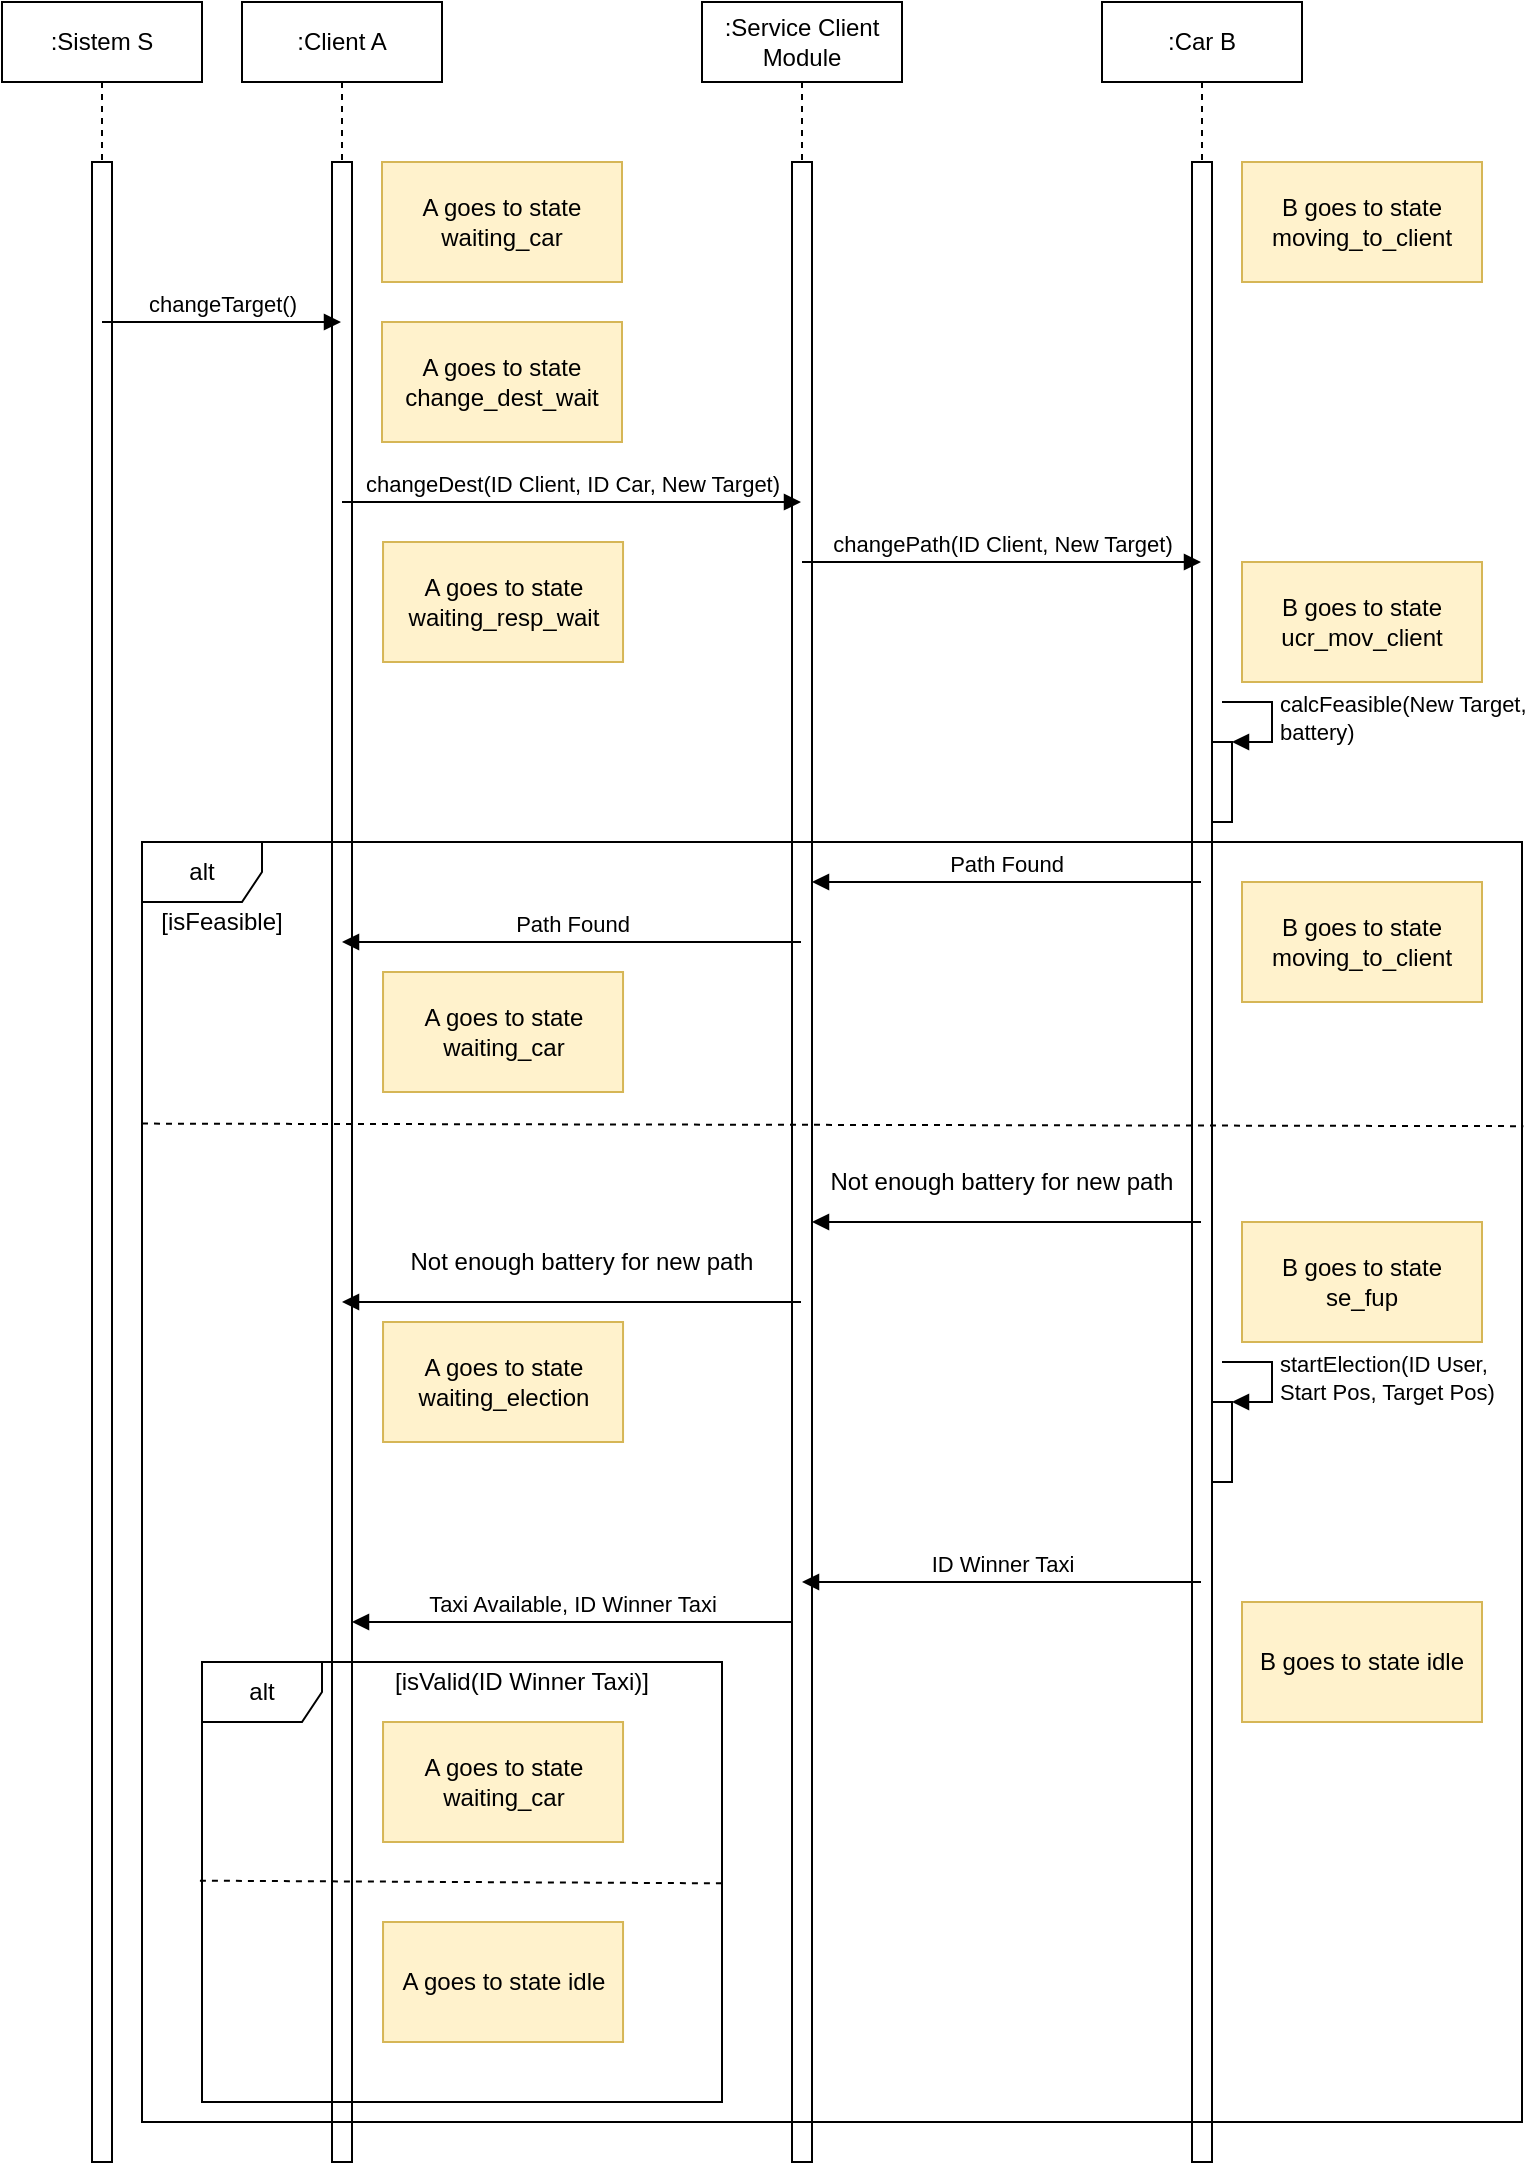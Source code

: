 <mxfile version="12.9.3" type="device"><diagram id="gkmaxqwcmEfkFz8h2xht" name="Page-1"><mxGraphModel dx="1422" dy="822" grid="1" gridSize="10" guides="1" tooltips="1" connect="1" arrows="1" fold="1" page="1" pageScale="1" pageWidth="827" pageHeight="1169" math="0" shadow="0"><root><mxCell id="0"/><mxCell id="1" parent="0"/><mxCell id="zqRt_7ozcvr-TAAecKJE-1" value=":Client A" style="shape=umlLifeline;perimeter=lifelinePerimeter;whiteSpace=wrap;html=1;container=1;collapsible=0;recursiveResize=0;outlineConnect=0;" parent="1" vertex="1"><mxGeometry x="160" y="40" width="100" height="1080" as="geometry"/></mxCell><mxCell id="zqRt_7ozcvr-TAAecKJE-17" value="" style="html=1;points=[];perimeter=orthogonalPerimeter;" parent="zqRt_7ozcvr-TAAecKJE-1" vertex="1"><mxGeometry x="45" y="80" width="10" height="1000" as="geometry"/></mxCell><mxCell id="zqRt_7ozcvr-TAAecKJE-2" value=":Service Client Module" style="shape=umlLifeline;perimeter=lifelinePerimeter;whiteSpace=wrap;html=1;container=1;collapsible=0;recursiveResize=0;outlineConnect=0;" parent="1" vertex="1"><mxGeometry x="390" y="40" width="100" height="1080" as="geometry"/></mxCell><mxCell id="zqRt_7ozcvr-TAAecKJE-19" value="" style="html=1;points=[];perimeter=orthogonalPerimeter;" parent="zqRt_7ozcvr-TAAecKJE-2" vertex="1"><mxGeometry x="45" y="80" width="10" height="1000" as="geometry"/></mxCell><mxCell id="zqRt_7ozcvr-TAAecKJE-3" value=":Car B" style="shape=umlLifeline;perimeter=lifelinePerimeter;whiteSpace=wrap;html=1;container=1;collapsible=0;recursiveResize=0;outlineConnect=0;" parent="1" vertex="1"><mxGeometry x="590" y="40" width="100" height="1080" as="geometry"/></mxCell><mxCell id="zqRt_7ozcvr-TAAecKJE-16" value="" style="html=1;points=[];perimeter=orthogonalPerimeter;" parent="zqRt_7ozcvr-TAAecKJE-3" vertex="1"><mxGeometry x="45" y="80" width="10" height="1000" as="geometry"/></mxCell><mxCell id="zqRt_7ozcvr-TAAecKJE-20" value="" style="html=1;points=[];perimeter=orthogonalPerimeter;" parent="zqRt_7ozcvr-TAAecKJE-3" vertex="1"><mxGeometry x="55" y="370" width="10" height="40" as="geometry"/></mxCell><mxCell id="zqRt_7ozcvr-TAAecKJE-21" value="calcFeasible(New Target,&lt;br&gt;battery)" style="edgeStyle=orthogonalEdgeStyle;html=1;align=left;spacingLeft=2;endArrow=block;rounded=0;entryX=1;entryY=0;" parent="zqRt_7ozcvr-TAAecKJE-3" target="zqRt_7ozcvr-TAAecKJE-20" edge="1"><mxGeometry relative="1" as="geometry"><mxPoint x="60" y="350" as="sourcePoint"/><Array as="points"><mxPoint x="85" y="350"/></Array></mxGeometry></mxCell><mxCell id="zqRt_7ozcvr-TAAecKJE-34" value="" style="html=1;points=[];perimeter=orthogonalPerimeter;" parent="zqRt_7ozcvr-TAAecKJE-3" vertex="1"><mxGeometry x="55" y="700" width="10" height="40" as="geometry"/></mxCell><mxCell id="zqRt_7ozcvr-TAAecKJE-35" value="startElection(ID User, &lt;br&gt;Start Pos, Target Pos)" style="edgeStyle=orthogonalEdgeStyle;html=1;align=left;spacingLeft=2;endArrow=block;rounded=0;entryX=1;entryY=0;" parent="zqRt_7ozcvr-TAAecKJE-3" target="zqRt_7ozcvr-TAAecKJE-34" edge="1"><mxGeometry relative="1" as="geometry"><mxPoint x="60" y="680" as="sourcePoint"/><Array as="points"><mxPoint x="85" y="680"/></Array></mxGeometry></mxCell><mxCell id="zqRt_7ozcvr-TAAecKJE-4" value=":Sistem S" style="shape=umlLifeline;perimeter=lifelinePerimeter;whiteSpace=wrap;html=1;container=1;collapsible=0;recursiveResize=0;outlineConnect=0;" parent="1" vertex="1"><mxGeometry x="40" y="40" width="100" height="1080" as="geometry"/></mxCell><mxCell id="zqRt_7ozcvr-TAAecKJE-18" value="" style="html=1;points=[];perimeter=orthogonalPerimeter;" parent="zqRt_7ozcvr-TAAecKJE-4" vertex="1"><mxGeometry x="45" y="80" width="10" height="1000" as="geometry"/></mxCell><mxCell id="zqRt_7ozcvr-TAAecKJE-5" value="A goes to state waiting_car" style="rounded=0;whiteSpace=wrap;html=1;fillColor=#fff2cc;strokeColor=#d6b656;" parent="1" vertex="1"><mxGeometry x="230" y="120" width="120" height="60" as="geometry"/></mxCell><mxCell id="zqRt_7ozcvr-TAAecKJE-6" value="B goes to state moving_to_client" style="rounded=0;whiteSpace=wrap;html=1;fillColor=#fff2cc;strokeColor=#d6b656;" parent="1" vertex="1"><mxGeometry x="660" y="120" width="120" height="60" as="geometry"/></mxCell><mxCell id="zqRt_7ozcvr-TAAecKJE-8" value="changeTarget()" style="html=1;verticalAlign=bottom;endArrow=block;" parent="1" source="zqRt_7ozcvr-TAAecKJE-4" target="zqRt_7ozcvr-TAAecKJE-1" edge="1"><mxGeometry width="80" relative="1" as="geometry"><mxPoint x="120" y="260" as="sourcePoint"/><mxPoint x="200" y="260" as="targetPoint"/><Array as="points"><mxPoint x="170" y="200"/></Array></mxGeometry></mxCell><mxCell id="zqRt_7ozcvr-TAAecKJE-9" value="A goes to state change_dest_wait" style="rounded=0;whiteSpace=wrap;html=1;fillColor=#fff2cc;strokeColor=#d6b656;" parent="1" vertex="1"><mxGeometry x="230" y="200" width="120" height="60" as="geometry"/></mxCell><mxCell id="zqRt_7ozcvr-TAAecKJE-10" value="changeDest(ID Client, ID Car, New Target)" style="html=1;verticalAlign=bottom;endArrow=block;" parent="1" source="zqRt_7ozcvr-TAAecKJE-1" target="zqRt_7ozcvr-TAAecKJE-2" edge="1"><mxGeometry width="80" relative="1" as="geometry"><mxPoint x="280" y="380" as="sourcePoint"/><mxPoint x="360" y="380" as="targetPoint"/><Array as="points"><mxPoint x="380" y="290"/></Array></mxGeometry></mxCell><mxCell id="zqRt_7ozcvr-TAAecKJE-11" value="A goes to state waiting_resp_wait" style="rounded=0;whiteSpace=wrap;html=1;fillColor=#fff2cc;strokeColor=#d6b656;" parent="1" vertex="1"><mxGeometry x="230.52" y="310" width="120" height="60" as="geometry"/></mxCell><mxCell id="zqRt_7ozcvr-TAAecKJE-12" value="changePath(ID Client, New Target)" style="html=1;verticalAlign=bottom;endArrow=block;" parent="1" source="zqRt_7ozcvr-TAAecKJE-2" target="zqRt_7ozcvr-TAAecKJE-3" edge="1"><mxGeometry width="80" relative="1" as="geometry"><mxPoint x="500" y="520" as="sourcePoint"/><mxPoint x="580" y="520" as="targetPoint"/><Array as="points"><mxPoint x="600" y="320"/></Array></mxGeometry></mxCell><mxCell id="zqRt_7ozcvr-TAAecKJE-13" value="B goes to state ucr_mov_client" style="rounded=0;whiteSpace=wrap;html=1;fillColor=#fff2cc;strokeColor=#d6b656;" parent="1" vertex="1"><mxGeometry x="660" y="320" width="120" height="60" as="geometry"/></mxCell><mxCell id="zqRt_7ozcvr-TAAecKJE-22" value="alt" style="shape=umlFrame;whiteSpace=wrap;html=1;" parent="1" vertex="1"><mxGeometry x="110" y="460" width="690" height="640" as="geometry"/></mxCell><mxCell id="zqRt_7ozcvr-TAAecKJE-23" value="Path Found" style="html=1;verticalAlign=bottom;endArrow=block;" parent="1" source="zqRt_7ozcvr-TAAecKJE-3" target="zqRt_7ozcvr-TAAecKJE-19" edge="1"><mxGeometry width="80" relative="1" as="geometry"><mxPoint x="510" y="710" as="sourcePoint"/><mxPoint x="500" y="707" as="targetPoint"/><Array as="points"><mxPoint x="590" y="480"/></Array></mxGeometry></mxCell><mxCell id="zqRt_7ozcvr-TAAecKJE-25" value="A goes to state waiting_car" style="rounded=0;whiteSpace=wrap;html=1;fillColor=#fff2cc;strokeColor=#d6b656;" parent="1" vertex="1"><mxGeometry x="230.52" y="525" width="120" height="60" as="geometry"/></mxCell><mxCell id="zqRt_7ozcvr-TAAecKJE-26" value="B goes to state moving_to_client" style="rounded=0;whiteSpace=wrap;html=1;fillColor=#fff2cc;strokeColor=#d6b656;" parent="1" vertex="1"><mxGeometry x="660" y="480" width="120" height="60" as="geometry"/></mxCell><mxCell id="zqRt_7ozcvr-TAAecKJE-27" value="Path Found" style="html=1;verticalAlign=bottom;endArrow=block;" parent="1" source="zqRt_7ozcvr-TAAecKJE-2" target="zqRt_7ozcvr-TAAecKJE-1" edge="1"><mxGeometry width="80" relative="1" as="geometry"><mxPoint x="424.5" y="640" as="sourcePoint"/><mxPoint x="230" y="640" as="targetPoint"/><Array as="points"><mxPoint x="400" y="510"/></Array></mxGeometry></mxCell><mxCell id="zqRt_7ozcvr-TAAecKJE-28" value="" style="html=1;verticalAlign=bottom;endArrow=block;" parent="1" source="zqRt_7ozcvr-TAAecKJE-2" target="zqRt_7ozcvr-TAAecKJE-1" edge="1"><mxGeometry width="80" relative="1" as="geometry"><mxPoint x="440" y="820" as="sourcePoint"/><mxPoint x="210" y="820" as="targetPoint"/><Array as="points"><mxPoint x="390" y="690"/></Array></mxGeometry></mxCell><mxCell id="zqRt_7ozcvr-TAAecKJE-29" value="" style="html=1;verticalAlign=bottom;endArrow=block;" parent="1" source="zqRt_7ozcvr-TAAecKJE-3" target="zqRt_7ozcvr-TAAecKJE-19" edge="1"><mxGeometry x="0.023" width="80" relative="1" as="geometry"><mxPoint x="644.5" y="760" as="sourcePoint"/><mxPoint x="450" y="760" as="targetPoint"/><Array as="points"><mxPoint x="595" y="650"/></Array><mxPoint as="offset"/></mxGeometry></mxCell><mxCell id="zqRt_7ozcvr-TAAecKJE-30" value="Not enough battery for new path" style="text;html=1;strokeColor=none;fillColor=none;align=center;verticalAlign=middle;whiteSpace=wrap;rounded=0;" parent="1" vertex="1"><mxGeometry x="440" y="620" width="200" height="20" as="geometry"/></mxCell><mxCell id="zqRt_7ozcvr-TAAecKJE-31" value="Not enough battery for new path" style="text;html=1;strokeColor=none;fillColor=none;align=center;verticalAlign=middle;whiteSpace=wrap;rounded=0;" parent="1" vertex="1"><mxGeometry x="230" y="660" width="200" height="20" as="geometry"/></mxCell><mxCell id="zqRt_7ozcvr-TAAecKJE-32" value="A goes to state waiting_election" style="rounded=0;whiteSpace=wrap;html=1;fillColor=#fff2cc;strokeColor=#d6b656;" parent="1" vertex="1"><mxGeometry x="230.52" y="700" width="120" height="60" as="geometry"/></mxCell><mxCell id="zqRt_7ozcvr-TAAecKJE-33" value="B goes to state se_fup" style="rounded=0;whiteSpace=wrap;html=1;fillColor=#fff2cc;strokeColor=#d6b656;" parent="1" vertex="1"><mxGeometry x="660" y="650" width="120" height="60" as="geometry"/></mxCell><mxCell id="zqRt_7ozcvr-TAAecKJE-36" value="ID Winner Taxi" style="html=1;verticalAlign=bottom;endArrow=block;" parent="1" source="zqRt_7ozcvr-TAAecKJE-3" target="zqRt_7ozcvr-TAAecKJE-2" edge="1"><mxGeometry width="80" relative="1" as="geometry"><mxPoint x="490" y="960" as="sourcePoint"/><mxPoint x="570" y="960" as="targetPoint"/><Array as="points"><mxPoint x="580" y="830"/><mxPoint x="480" y="830"/></Array></mxGeometry></mxCell><mxCell id="zqRt_7ozcvr-TAAecKJE-37" value="Taxi Available, ID Winner Taxi" style="html=1;verticalAlign=bottom;endArrow=block;" parent="1" source="zqRt_7ozcvr-TAAecKJE-19" target="zqRt_7ozcvr-TAAecKJE-17" edge="1"><mxGeometry width="80" relative="1" as="geometry"><mxPoint x="440.02" y="1060" as="sourcePoint"/><mxPoint x="220.02" y="1060" as="targetPoint"/><Array as="points"><mxPoint x="390" y="850"/><mxPoint x="290" y="850"/></Array></mxGeometry></mxCell><mxCell id="zqRt_7ozcvr-TAAecKJE-39" value="alt" style="shape=umlFrame;whiteSpace=wrap;html=1;" parent="1" vertex="1"><mxGeometry x="140" y="870" width="260" height="220" as="geometry"/></mxCell><mxCell id="zqRt_7ozcvr-TAAecKJE-40" value="[isValid(ID Winner Taxi)]" style="text;html=1;strokeColor=none;fillColor=none;align=center;verticalAlign=middle;whiteSpace=wrap;rounded=0;" parent="1" vertex="1"><mxGeometry x="220.0" y="870" width="160" height="20" as="geometry"/></mxCell><mxCell id="zqRt_7ozcvr-TAAecKJE-41" value="" style="endArrow=none;dashed=1;html=1;exitX=-0.004;exitY=0.497;exitDx=0;exitDy=0;exitPerimeter=0;entryX=1;entryY=0.503;entryDx=0;entryDy=0;entryPerimeter=0;" parent="1" source="zqRt_7ozcvr-TAAecKJE-39" target="zqRt_7ozcvr-TAAecKJE-39" edge="1"><mxGeometry width="50" height="50" relative="1" as="geometry"><mxPoint x="510.52" y="1130" as="sourcePoint"/><mxPoint x="560.52" y="1080" as="targetPoint"/></mxGeometry></mxCell><mxCell id="zqRt_7ozcvr-TAAecKJE-42" value="A goes to state waiting_car" style="rounded=0;whiteSpace=wrap;html=1;fillColor=#fff2cc;strokeColor=#d6b656;" parent="1" vertex="1"><mxGeometry x="230.52" y="900" width="120" height="60" as="geometry"/></mxCell><mxCell id="zqRt_7ozcvr-TAAecKJE-43" value="A goes to state idle" style="rounded=0;whiteSpace=wrap;html=1;fillColor=#fff2cc;strokeColor=#d6b656;" parent="1" vertex="1"><mxGeometry x="230.52" y="1000" width="120" height="60" as="geometry"/></mxCell><mxCell id="zqRt_7ozcvr-TAAecKJE-47" value="" style="endArrow=none;dashed=1;html=1;exitX=0;exitY=0.22;exitDx=0;exitDy=0;exitPerimeter=0;entryX=1.001;entryY=0.222;entryDx=0;entryDy=0;entryPerimeter=0;" parent="1" source="zqRt_7ozcvr-TAAecKJE-22" target="zqRt_7ozcvr-TAAecKJE-22" edge="1"><mxGeometry width="50" height="50" relative="1" as="geometry"><mxPoint x="280" y="670" as="sourcePoint"/><mxPoint x="330" y="620" as="targetPoint"/></mxGeometry></mxCell><mxCell id="zqRt_7ozcvr-TAAecKJE-48" value="[isFeasible]" style="text;html=1;strokeColor=none;fillColor=none;align=center;verticalAlign=middle;whiteSpace=wrap;rounded=0;" parent="1" vertex="1"><mxGeometry x="100" y="490" width="100" height="20" as="geometry"/></mxCell><mxCell id="zqRt_7ozcvr-TAAecKJE-49" value="B goes to state idle" style="rounded=0;whiteSpace=wrap;html=1;fillColor=#fff2cc;strokeColor=#d6b656;" parent="1" vertex="1"><mxGeometry x="660" y="840" width="120" height="60" as="geometry"/></mxCell></root></mxGraphModel></diagram></mxfile>